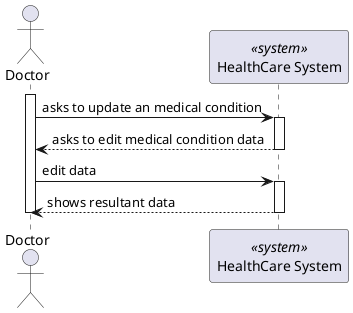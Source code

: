 @startuml

actor Doctor as "Doctor"
participant SYS as "HealthCare System" <<system>>

activate Doctor

    Doctor -> SYS : asks to update an medical condition
    
    activate SYS

        SYS --> Doctor : asks to edit medical condition data

    deactivate SYS

    Doctor -> SYS : edit data

    activate SYS 
        SYS --> Doctor: shows resultant data
        
    deactivate SYS

deactivate Doctor


@enduml